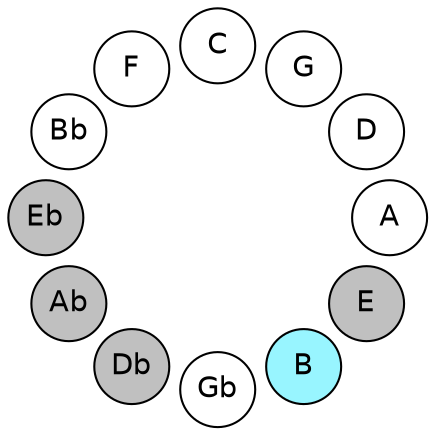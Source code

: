 
graph {

layout = circo;
mindist = .1

node [shape = circle, fontname = Helvetica, margin = 0, style = filled]
edge [style=invis]

subgraph 1 {
	E -- B -- Gb -- Db -- Ab -- Eb -- Bb -- F -- C -- G -- D -- A -- E
}

E [fillcolor = gray];
B [fillcolor = cadetblue1];
Gb [fillcolor = white];
Db [fillcolor = gray];
Ab [fillcolor = gray];
Eb [fillcolor = gray];
Bb [fillcolor = white];
F [fillcolor = white];
C [fillcolor = white];
G [fillcolor = white];
D [fillcolor = white];
A [fillcolor = white];
}
